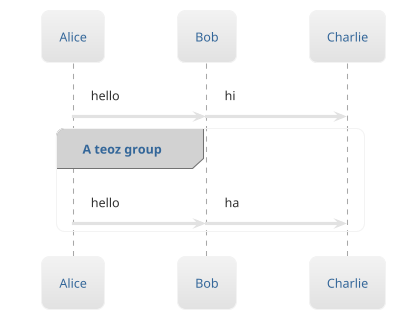 ' Do not edit
' Theme Gallery
' autogenerated by script
'
@startuml
!theme lightgray
!pragma teoz true
Alice -> Bob : hello
& Bob -> Charlie : hi
group A teoz group
Alice -> Bob : hello
& Bob -> Charlie : ha
end
@enduml
